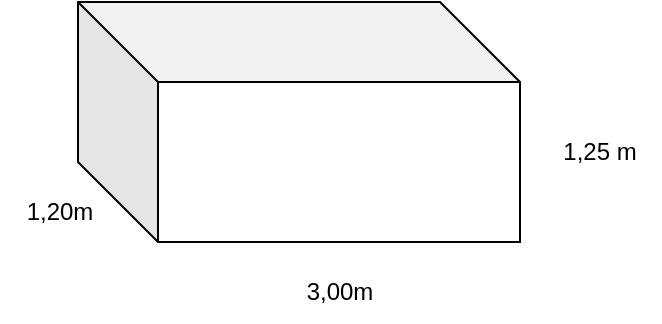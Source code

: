 <mxfile version="15.9.4" type="device"><diagram id="z-bHlUG2hvi-i0408eIj" name="Page-1"><mxGraphModel dx="1422" dy="804" grid="1" gridSize="10" guides="1" tooltips="1" connect="1" arrows="1" fold="1" page="1" pageScale="1" pageWidth="827" pageHeight="1169" math="0" shadow="0"><root><mxCell id="0"/><mxCell id="1" parent="0"/><mxCell id="mlQszJXlES6kDfKLHRJs-1" value="" style="shape=cube;whiteSpace=wrap;html=1;boundedLbl=1;backgroundOutline=1;darkOpacity=0.05;darkOpacity2=0.1;size=40;" vertex="1" parent="1"><mxGeometry x="299" y="240" width="221" height="120" as="geometry"/></mxCell><mxCell id="mlQszJXlES6kDfKLHRJs-2" value="1,25 m" style="text;html=1;strokeColor=none;fillColor=none;align=center;verticalAlign=middle;whiteSpace=wrap;rounded=0;" vertex="1" parent="1"><mxGeometry x="530" y="300" width="60" height="30" as="geometry"/></mxCell><mxCell id="mlQszJXlES6kDfKLHRJs-3" value="3,00m" style="text;html=1;strokeColor=none;fillColor=none;align=center;verticalAlign=middle;whiteSpace=wrap;rounded=0;" vertex="1" parent="1"><mxGeometry x="400" y="370" width="60" height="30" as="geometry"/></mxCell><mxCell id="mlQszJXlES6kDfKLHRJs-4" value="1,20m" style="text;html=1;strokeColor=none;fillColor=none;align=center;verticalAlign=middle;whiteSpace=wrap;rounded=0;" vertex="1" parent="1"><mxGeometry x="260" y="330" width="60" height="30" as="geometry"/></mxCell></root></mxGraphModel></diagram></mxfile>